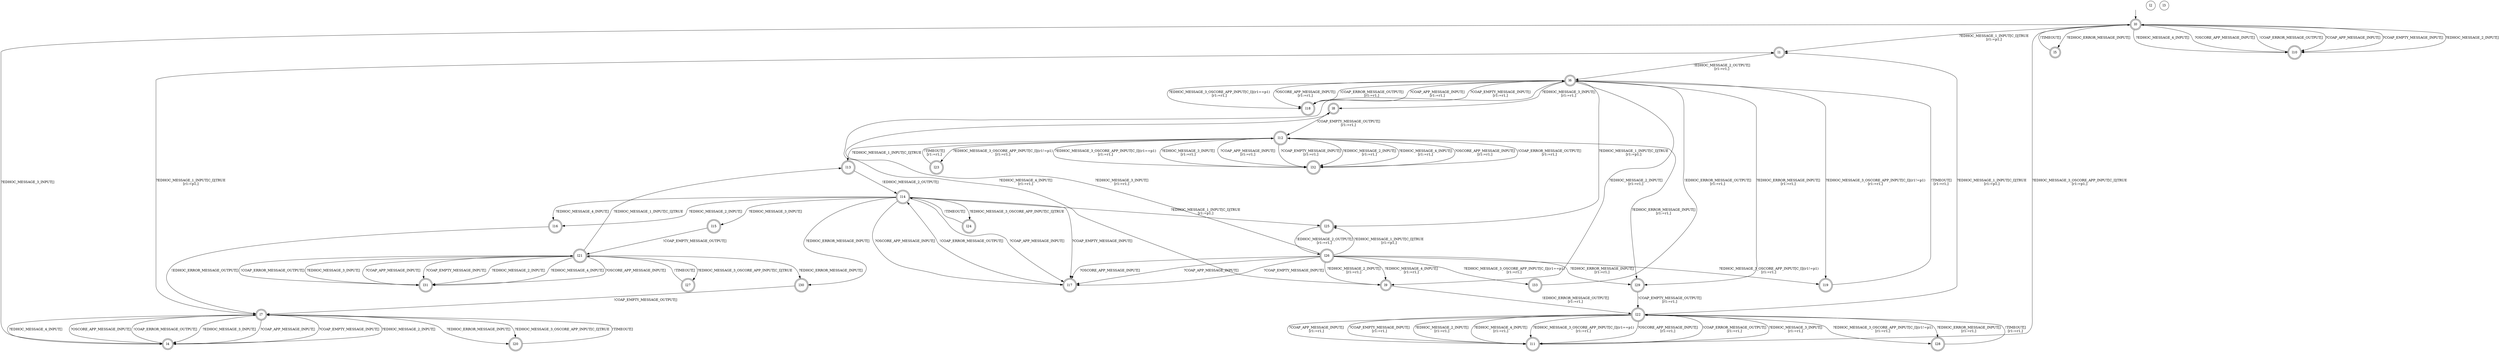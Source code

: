 digraph RA {
"" [shape=none,label=<>]
"l0" [shape=doublecircle]
"l1" [shape=doublecircle]
"l2" [shape=circle]
"l3" [shape=circle]
"l4" [shape=doublecircle]
"l5" [shape=doublecircle]
"l6" [shape=doublecircle]
"l7" [shape=doublecircle]
"l8" [shape=doublecircle]
"l9" [shape=doublecircle]
"l10" [shape=doublecircle]
"l11" [shape=doublecircle]
"l12" [shape=doublecircle]
"l13" [shape=doublecircle]
"l14" [shape=doublecircle]
"l15" [shape=doublecircle]
"l16" [shape=doublecircle]
"l17" [shape=doublecircle]
"l18" [shape=doublecircle]
"l19" [shape=doublecircle]
"l20" [shape=doublecircle]
"l21" [shape=doublecircle]
"l22" [shape=doublecircle]
"l23" [shape=doublecircle]
"l24" [shape=doublecircle]
"l25" [shape=doublecircle]
"l26" [shape=doublecircle]
"l27" [shape=doublecircle]
"l28" [shape=doublecircle]
"l29" [shape=doublecircle]
"l30" [shape=doublecircle]
"l31" [shape=doublecircle]
"l32" [shape=doublecircle]
"l33" [shape=doublecircle]
"" -> "l0"
"l0" -> "l1" [label=<?EDHOC_MESSAGE_1_INPUT[C_I]|TRUE<BR />[r1:=p1,]>]
"l0" -> "l4" [label=<?EDHOC_MESSAGE_3_INPUT[]>]
"l0" -> "l5" [label=<?EDHOC_ERROR_MESSAGE_INPUT[]>]
"l0" -> "l10" [label=<?COAP_APP_MESSAGE_INPUT[]>]
"l0" -> "l10" [label=<?COAP_EMPTY_MESSAGE_INPUT[]>]
"l0" -> "l10" [label=<?EDHOC_MESSAGE_2_INPUT[]>]
"l0" -> "l10" [label=<?EDHOC_MESSAGE_4_INPUT[]>]
"l0" -> "l10" [label=<?OSCORE_APP_MESSAGE_INPUT[]>]
"l0" -> "l11" [label=<?EDHOC_MESSAGE_3_OSCORE_APP_INPUT[C_I]|TRUE<BR />[r1:=p1,]>]
"l1" -> "l6" [label=<!EDHOC_MESSAGE_2_OUTPUT[]<BR />[r1:=r1,]>]
"l4" -> "l7" [label=<!COAP_ERROR_MESSAGE_OUTPUT[]>]
"l5" -> "l0" [label=<!TIMEOUT[]>]
"l6" -> "l8" [label=<?EDHOC_MESSAGE_3_INPUT[]<BR />[r1:=r1,]>]
"l6" -> "l9" [label=<?EDHOC_MESSAGE_2_INPUT[]<BR />[r1:=r1,]>]
"l6" -> "l9" [label=<?EDHOC_MESSAGE_4_INPUT[]<BR />[r1:=r1,]>]
"l6" -> "l18" [label=<?COAP_APP_MESSAGE_INPUT[]<BR />[r1:=r1,]>]
"l6" -> "l18" [label=<?COAP_EMPTY_MESSAGE_INPUT[]<BR />[r1:=r1,]>]
"l6" -> "l18" [label=<?EDHOC_MESSAGE_3_OSCORE_APP_INPUT[C_I]|(r1==p1)<BR />[r1:=r1,]>]
"l6" -> "l19" [label=<?EDHOC_MESSAGE_3_OSCORE_APP_INPUT[C_I]|(r1!=p1)<BR />[r1:=r1,]>]
"l6" -> "l18" [label=<?OSCORE_APP_MESSAGE_INPUT[]<BR />[r1:=r1,]>]
"l6" -> "l25" [label=<?EDHOC_MESSAGE_1_INPUT[C_I]|TRUE<BR />[r1:=p1,]>]
"l6" -> "l29" [label=<?EDHOC_ERROR_MESSAGE_INPUT[]<BR />[r1:=r1,]>]
"l7" -> "l1" [label=<?EDHOC_MESSAGE_1_INPUT[C_I]|TRUE<BR />[r1:=p1,]>]
"l7" -> "l4" [label=<?EDHOC_MESSAGE_3_INPUT[]>]
"l7" -> "l4" [label=<?COAP_APP_MESSAGE_INPUT[]>]
"l7" -> "l4" [label=<?COAP_EMPTY_MESSAGE_INPUT[]>]
"l7" -> "l4" [label=<?EDHOC_MESSAGE_2_INPUT[]>]
"l7" -> "l4" [label=<?EDHOC_MESSAGE_4_INPUT[]>]
"l7" -> "l4" [label=<?OSCORE_APP_MESSAGE_INPUT[]>]
"l7" -> "l20" [label=<?EDHOC_ERROR_MESSAGE_INPUT[]>]
"l7" -> "l20" [label=<?EDHOC_MESSAGE_3_OSCORE_APP_INPUT[C_I]|TRUE>]
"l8" -> "l12" [label=<!COAP_EMPTY_MESSAGE_OUTPUT[]<BR />[r1:=r1,]>]
"l9" -> "l22" [label=<!EDHOC_ERROR_MESSAGE_OUTPUT[]<BR />[r1:=r1,]>]
"l10" -> "l0" [label=<!COAP_ERROR_MESSAGE_OUTPUT[]>]
"l11" -> "l22" [label=<!COAP_ERROR_MESSAGE_OUTPUT[]<BR />[r1:=r1,]>]
"l12" -> "l13" [label=<?EDHOC_MESSAGE_1_INPUT[C_I]|TRUE>]
"l12" -> "l23" [label=<?EDHOC_MESSAGE_3_OSCORE_APP_INPUT[C_I]|(r1!=p1)<BR />[r1:=r1,]>]
"l12" -> "l32" [label=<?EDHOC_MESSAGE_3_OSCORE_APP_INPUT[C_I]|(r1==p1)<BR />[r1:=r1,]>]
"l12" -> "l29" [label=<?EDHOC_ERROR_MESSAGE_INPUT[]<BR />[r1:=r1,]>]
"l12" -> "l32" [label=<?EDHOC_MESSAGE_3_INPUT[]<BR />[r1:=r1,]>]
"l12" -> "l32" [label=<?COAP_APP_MESSAGE_INPUT[]<BR />[r1:=r1,]>]
"l12" -> "l32" [label=<?COAP_EMPTY_MESSAGE_INPUT[]<BR />[r1:=r1,]>]
"l12" -> "l32" [label=<?EDHOC_MESSAGE_2_INPUT[]<BR />[r1:=r1,]>]
"l12" -> "l32" [label=<?EDHOC_MESSAGE_4_INPUT[]<BR />[r1:=r1,]>]
"l12" -> "l32" [label=<?OSCORE_APP_MESSAGE_INPUT[]<BR />[r1:=r1,]>]
"l13" -> "l14" [label=<!EDHOC_MESSAGE_2_OUTPUT[]>]
"l14" -> "l15" [label=<?EDHOC_MESSAGE_3_INPUT[]>]
"l14" -> "l16" [label=<?EDHOC_MESSAGE_2_INPUT[]>]
"l14" -> "l16" [label=<?EDHOC_MESSAGE_4_INPUT[]>]
"l14" -> "l17" [label=<?COAP_APP_MESSAGE_INPUT[]>]
"l14" -> "l17" [label=<?COAP_EMPTY_MESSAGE_INPUT[]>]
"l14" -> "l17" [label=<?OSCORE_APP_MESSAGE_INPUT[]>]
"l14" -> "l24" [label=<?EDHOC_MESSAGE_3_OSCORE_APP_INPUT[C_I]|TRUE>]
"l14" -> "l25" [label=<?EDHOC_MESSAGE_1_INPUT[C_I]|TRUE<BR />[r1:=p1,]>]
"l14" -> "l30" [label=<?EDHOC_ERROR_MESSAGE_INPUT[]>]
"l15" -> "l21" [label=<!COAP_EMPTY_MESSAGE_OUTPUT[]>]
"l16" -> "l7" [label=<!EDHOC_ERROR_MESSAGE_OUTPUT[]>]
"l17" -> "l14" [label=<!COAP_ERROR_MESSAGE_OUTPUT[]>]
"l18" -> "l6" [label=<!COAP_ERROR_MESSAGE_OUTPUT[]<BR />[r1:=r1,]>]
"l19" -> "l6" [label=<!TIMEOUT[]<BR />[r1:=r1,]>]
"l20" -> "l7" [label=<!TIMEOUT[]>]
"l21" -> "l13" [label=<?EDHOC_MESSAGE_1_INPUT[C_I]|TRUE>]
"l21" -> "l27" [label=<?EDHOC_MESSAGE_3_OSCORE_APP_INPUT[C_I]|TRUE>]
"l21" -> "l30" [label=<?EDHOC_ERROR_MESSAGE_INPUT[]>]
"l21" -> "l31" [label=<?EDHOC_MESSAGE_3_INPUT[]>]
"l21" -> "l31" [label=<?COAP_APP_MESSAGE_INPUT[]>]
"l21" -> "l31" [label=<?COAP_EMPTY_MESSAGE_INPUT[]>]
"l21" -> "l31" [label=<?EDHOC_MESSAGE_2_INPUT[]>]
"l21" -> "l31" [label=<?EDHOC_MESSAGE_4_INPUT[]>]
"l21" -> "l31" [label=<?OSCORE_APP_MESSAGE_INPUT[]>]
"l22" -> "l1" [label=<?EDHOC_MESSAGE_1_INPUT[C_I]|TRUE<BR />[r1:=p1,]>]
"l22" -> "l11" [label=<?EDHOC_MESSAGE_3_INPUT[]<BR />[r1:=r1,]>]
"l22" -> "l11" [label=<?COAP_APP_MESSAGE_INPUT[]<BR />[r1:=r1,]>]
"l22" -> "l11" [label=<?COAP_EMPTY_MESSAGE_INPUT[]<BR />[r1:=r1,]>]
"l22" -> "l11" [label=<?EDHOC_MESSAGE_2_INPUT[]<BR />[r1:=r1,]>]
"l22" -> "l11" [label=<?EDHOC_MESSAGE_4_INPUT[]<BR />[r1:=r1,]>]
"l22" -> "l11" [label=<?EDHOC_MESSAGE_3_OSCORE_APP_INPUT[C_I]|(r1==p1)<BR />[r1:=r1,]>]
"l22" -> "l28" [label=<?EDHOC_MESSAGE_3_OSCORE_APP_INPUT[C_I]|(r1!=p1)<BR />[r1:=r1,]>]
"l22" -> "l11" [label=<?OSCORE_APP_MESSAGE_INPUT[]<BR />[r1:=r1,]>]
"l22" -> "l28" [label=<?EDHOC_ERROR_MESSAGE_INPUT[]<BR />[r1:=r1,]>]
"l23" -> "l12" [label=<!TIMEOUT[]<BR />[r1:=r1,]>]
"l24" -> "l14" [label=<!TIMEOUT[]>]
"l25" -> "l26" [label=<!EDHOC_MESSAGE_2_OUTPUT[]<BR />[r1:=r1,]>]
"l26" -> "l8" [label=<?EDHOC_MESSAGE_3_INPUT[]<BR />[r1:=r1,]>]
"l26" -> "l9" [label=<?EDHOC_MESSAGE_2_INPUT[]<BR />[r1:=r1,]>]
"l26" -> "l9" [label=<?EDHOC_MESSAGE_4_INPUT[]<BR />[r1:=r1,]>]
"l26" -> "l17" [label=<?COAP_APP_MESSAGE_INPUT[]>]
"l26" -> "l17" [label=<?COAP_EMPTY_MESSAGE_INPUT[]>]
"l26" -> "l17" [label=<?OSCORE_APP_MESSAGE_INPUT[]>]
"l26" -> "l19" [label=<?EDHOC_MESSAGE_3_OSCORE_APP_INPUT[C_I]|(r1!=p1)<BR />[r1:=r1,]>]
"l26" -> "l33" [label=<?EDHOC_MESSAGE_3_OSCORE_APP_INPUT[C_I]|(r1==p1)<BR />[r1:=r1,]>]
"l26" -> "l25" [label=<?EDHOC_MESSAGE_1_INPUT[C_I]|TRUE<BR />[r1:=p1,]>]
"l26" -> "l29" [label=<?EDHOC_ERROR_MESSAGE_INPUT[]<BR />[r1:=r1,]>]
"l27" -> "l21" [label=<!TIMEOUT[]>]
"l28" -> "l22" [label=<!TIMEOUT[]<BR />[r1:=r1,]>]
"l29" -> "l22" [label=<!COAP_EMPTY_MESSAGE_OUTPUT[]<BR />[r1:=r1,]>]
"l30" -> "l7" [label=<!COAP_EMPTY_MESSAGE_OUTPUT[]>]
"l31" -> "l21" [label=<!COAP_ERROR_MESSAGE_OUTPUT[]>]
"l32" -> "l12" [label=<!COAP_ERROR_MESSAGE_OUTPUT[]<BR />[r1:=r1,]>]
"l33" -> "l6" [label=<!EDHOC_ERROR_MESSAGE_OUTPUT[]<BR />[r1:=r1,]>]
}
